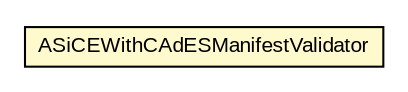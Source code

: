 #!/usr/local/bin/dot
#
# Class diagram 
# Generated by UMLGraph version R5_6-24-gf6e263 (http://www.umlgraph.org/)
#

digraph G {
	edge [fontname="arial",fontsize=10,labelfontname="arial",labelfontsize=10];
	node [fontname="arial",fontsize=10,shape=plaintext];
	nodesep=0.25;
	ranksep=0.5;
	// eu.europa.esig.dss.asic.validation.ASiCEWithCAdESManifestValidator
	c106719 [label=<<table title="eu.europa.esig.dss.asic.validation.ASiCEWithCAdESManifestValidator" border="0" cellborder="1" cellspacing="0" cellpadding="2" port="p" bgcolor="lemonChiffon" href="./ASiCEWithCAdESManifestValidator.html">
		<tr><td><table border="0" cellspacing="0" cellpadding="1">
<tr><td align="center" balign="center"> ASiCEWithCAdESManifestValidator </td></tr>
		</table></td></tr>
		</table>>, URL="./ASiCEWithCAdESManifestValidator.html", fontname="arial", fontcolor="black", fontsize=10.0];
}

